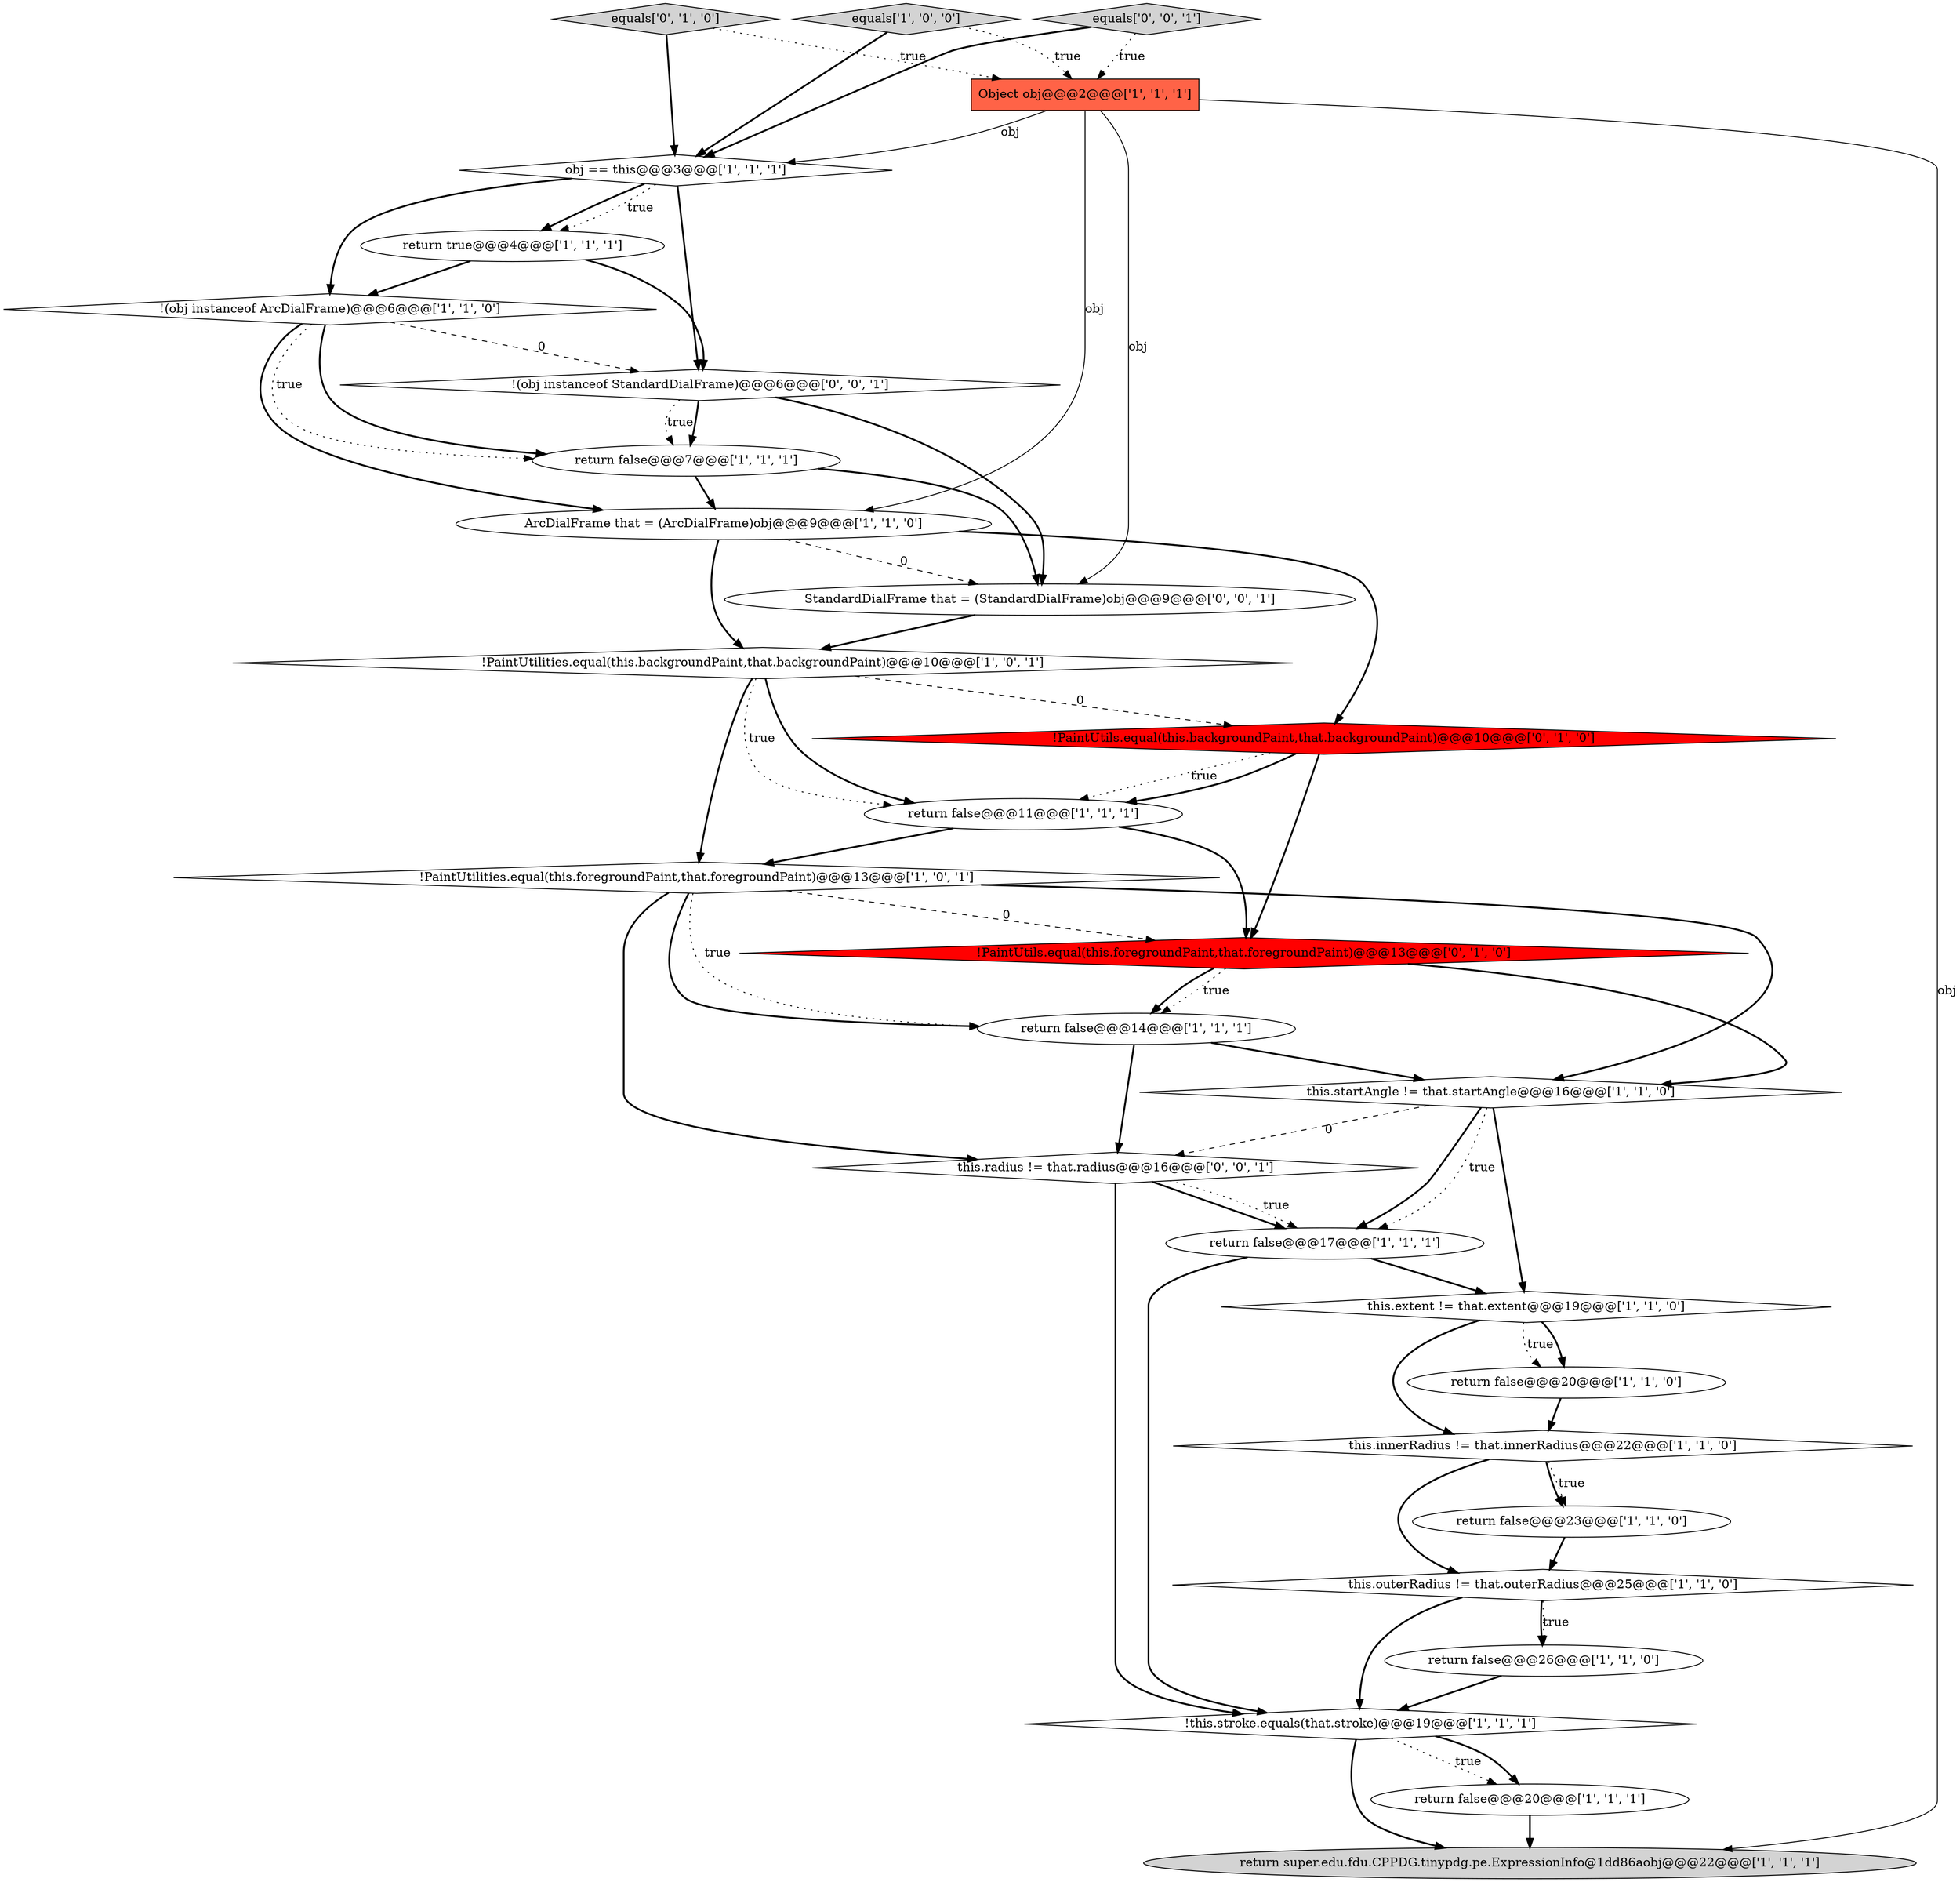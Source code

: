 digraph {
14 [style = filled, label = "ArcDialFrame that = (ArcDialFrame)obj@@@9@@@['1', '1', '0']", fillcolor = white, shape = ellipse image = "AAA0AAABBB1BBB"];
7 [style = filled, label = "this.extent != that.extent@@@19@@@['1', '1', '0']", fillcolor = white, shape = diamond image = "AAA0AAABBB1BBB"];
1 [style = filled, label = "obj == this@@@3@@@['1', '1', '1']", fillcolor = white, shape = diamond image = "AAA0AAABBB1BBB"];
18 [style = filled, label = "return false@@@20@@@['1', '1', '0']", fillcolor = white, shape = ellipse image = "AAA0AAABBB1BBB"];
22 [style = filled, label = "equals['0', '1', '0']", fillcolor = lightgray, shape = diamond image = "AAA0AAABBB2BBB"];
5 [style = filled, label = "return true@@@4@@@['1', '1', '1']", fillcolor = white, shape = ellipse image = "AAA0AAABBB1BBB"];
0 [style = filled, label = "this.innerRadius != that.innerRadius@@@22@@@['1', '1', '0']", fillcolor = white, shape = diamond image = "AAA0AAABBB1BBB"];
12 [style = filled, label = "equals['1', '0', '0']", fillcolor = lightgray, shape = diamond image = "AAA0AAABBB1BBB"];
4 [style = filled, label = "!(obj instanceof ArcDialFrame)@@@6@@@['1', '1', '0']", fillcolor = white, shape = diamond image = "AAA0AAABBB1BBB"];
6 [style = filled, label = "!PaintUtilities.equal(this.foregroundPaint,that.foregroundPaint)@@@13@@@['1', '0', '1']", fillcolor = white, shape = diamond image = "AAA0AAABBB1BBB"];
2 [style = filled, label = "return false@@@14@@@['1', '1', '1']", fillcolor = white, shape = ellipse image = "AAA0AAABBB1BBB"];
13 [style = filled, label = "!this.stroke.equals(that.stroke)@@@19@@@['1', '1', '1']", fillcolor = white, shape = diamond image = "AAA0AAABBB1BBB"];
10 [style = filled, label = "return super.edu.fdu.CPPDG.tinypdg.pe.ExpressionInfo@1dd86aobj@@@22@@@['1', '1', '1']", fillcolor = lightgray, shape = ellipse image = "AAA0AAABBB1BBB"];
26 [style = filled, label = "this.radius != that.radius@@@16@@@['0', '0', '1']", fillcolor = white, shape = diamond image = "AAA0AAABBB3BBB"];
8 [style = filled, label = "return false@@@7@@@['1', '1', '1']", fillcolor = white, shape = ellipse image = "AAA0AAABBB1BBB"];
19 [style = filled, label = "!PaintUtilities.equal(this.backgroundPaint,that.backgroundPaint)@@@10@@@['1', '0', '1']", fillcolor = white, shape = diamond image = "AAA0AAABBB1BBB"];
25 [style = filled, label = "StandardDialFrame that = (StandardDialFrame)obj@@@9@@@['0', '0', '1']", fillcolor = white, shape = ellipse image = "AAA0AAABBB3BBB"];
3 [style = filled, label = "return false@@@20@@@['1', '1', '1']", fillcolor = white, shape = ellipse image = "AAA0AAABBB1BBB"];
24 [style = filled, label = "!PaintUtils.equal(this.foregroundPaint,that.foregroundPaint)@@@13@@@['0', '1', '0']", fillcolor = red, shape = diamond image = "AAA1AAABBB2BBB"];
27 [style = filled, label = "!(obj instanceof StandardDialFrame)@@@6@@@['0', '0', '1']", fillcolor = white, shape = diamond image = "AAA0AAABBB3BBB"];
15 [style = filled, label = "return false@@@17@@@['1', '1', '1']", fillcolor = white, shape = ellipse image = "AAA0AAABBB1BBB"];
28 [style = filled, label = "equals['0', '0', '1']", fillcolor = lightgray, shape = diamond image = "AAA0AAABBB3BBB"];
16 [style = filled, label = "return false@@@23@@@['1', '1', '0']", fillcolor = white, shape = ellipse image = "AAA0AAABBB1BBB"];
20 [style = filled, label = "this.startAngle != that.startAngle@@@16@@@['1', '1', '0']", fillcolor = white, shape = diamond image = "AAA0AAABBB1BBB"];
21 [style = filled, label = "return false@@@11@@@['1', '1', '1']", fillcolor = white, shape = ellipse image = "AAA0AAABBB1BBB"];
9 [style = filled, label = "this.outerRadius != that.outerRadius@@@25@@@['1', '1', '0']", fillcolor = white, shape = diamond image = "AAA0AAABBB1BBB"];
23 [style = filled, label = "!PaintUtils.equal(this.backgroundPaint,that.backgroundPaint)@@@10@@@['0', '1', '0']", fillcolor = red, shape = diamond image = "AAA1AAABBB2BBB"];
11 [style = filled, label = "return false@@@26@@@['1', '1', '0']", fillcolor = white, shape = ellipse image = "AAA0AAABBB1BBB"];
17 [style = filled, label = "Object obj@@@2@@@['1', '1', '1']", fillcolor = tomato, shape = box image = "AAA0AAABBB1BBB"];
1->5 [style = bold, label=""];
13->10 [style = bold, label=""];
0->16 [style = bold, label=""];
12->17 [style = dotted, label="true"];
1->4 [style = bold, label=""];
4->14 [style = bold, label=""];
2->20 [style = bold, label=""];
0->9 [style = bold, label=""];
16->9 [style = bold, label=""];
6->26 [style = bold, label=""];
9->11 [style = bold, label=""];
15->7 [style = bold, label=""];
24->2 [style = bold, label=""];
13->3 [style = dotted, label="true"];
17->25 [style = solid, label="obj"];
21->6 [style = bold, label=""];
14->25 [style = dashed, label="0"];
9->11 [style = dotted, label="true"];
1->27 [style = bold, label=""];
23->21 [style = dotted, label="true"];
4->8 [style = dotted, label="true"];
8->14 [style = bold, label=""];
4->27 [style = dashed, label="0"];
14->19 [style = bold, label=""];
7->0 [style = bold, label=""];
21->24 [style = bold, label=""];
19->21 [style = dotted, label="true"];
27->8 [style = dotted, label="true"];
28->1 [style = bold, label=""];
28->17 [style = dotted, label="true"];
19->6 [style = bold, label=""];
12->1 [style = bold, label=""];
17->10 [style = solid, label="obj"];
2->26 [style = bold, label=""];
26->13 [style = bold, label=""];
6->2 [style = bold, label=""];
24->20 [style = bold, label=""];
6->20 [style = bold, label=""];
3->10 [style = bold, label=""];
23->24 [style = bold, label=""];
6->2 [style = dotted, label="true"];
19->23 [style = dashed, label="0"];
13->3 [style = bold, label=""];
14->23 [style = bold, label=""];
23->21 [style = bold, label=""];
15->13 [style = bold, label=""];
6->24 [style = dashed, label="0"];
17->14 [style = solid, label="obj"];
5->4 [style = bold, label=""];
11->13 [style = bold, label=""];
17->1 [style = solid, label="obj"];
25->19 [style = bold, label=""];
26->15 [style = bold, label=""];
26->15 [style = dotted, label="true"];
7->18 [style = dotted, label="true"];
7->18 [style = bold, label=""];
4->8 [style = bold, label=""];
22->17 [style = dotted, label="true"];
0->16 [style = dotted, label="true"];
24->2 [style = dotted, label="true"];
22->1 [style = bold, label=""];
5->27 [style = bold, label=""];
20->7 [style = bold, label=""];
20->15 [style = bold, label=""];
8->25 [style = bold, label=""];
27->8 [style = bold, label=""];
18->0 [style = bold, label=""];
1->5 [style = dotted, label="true"];
27->25 [style = bold, label=""];
20->15 [style = dotted, label="true"];
20->26 [style = dashed, label="0"];
9->13 [style = bold, label=""];
19->21 [style = bold, label=""];
}
